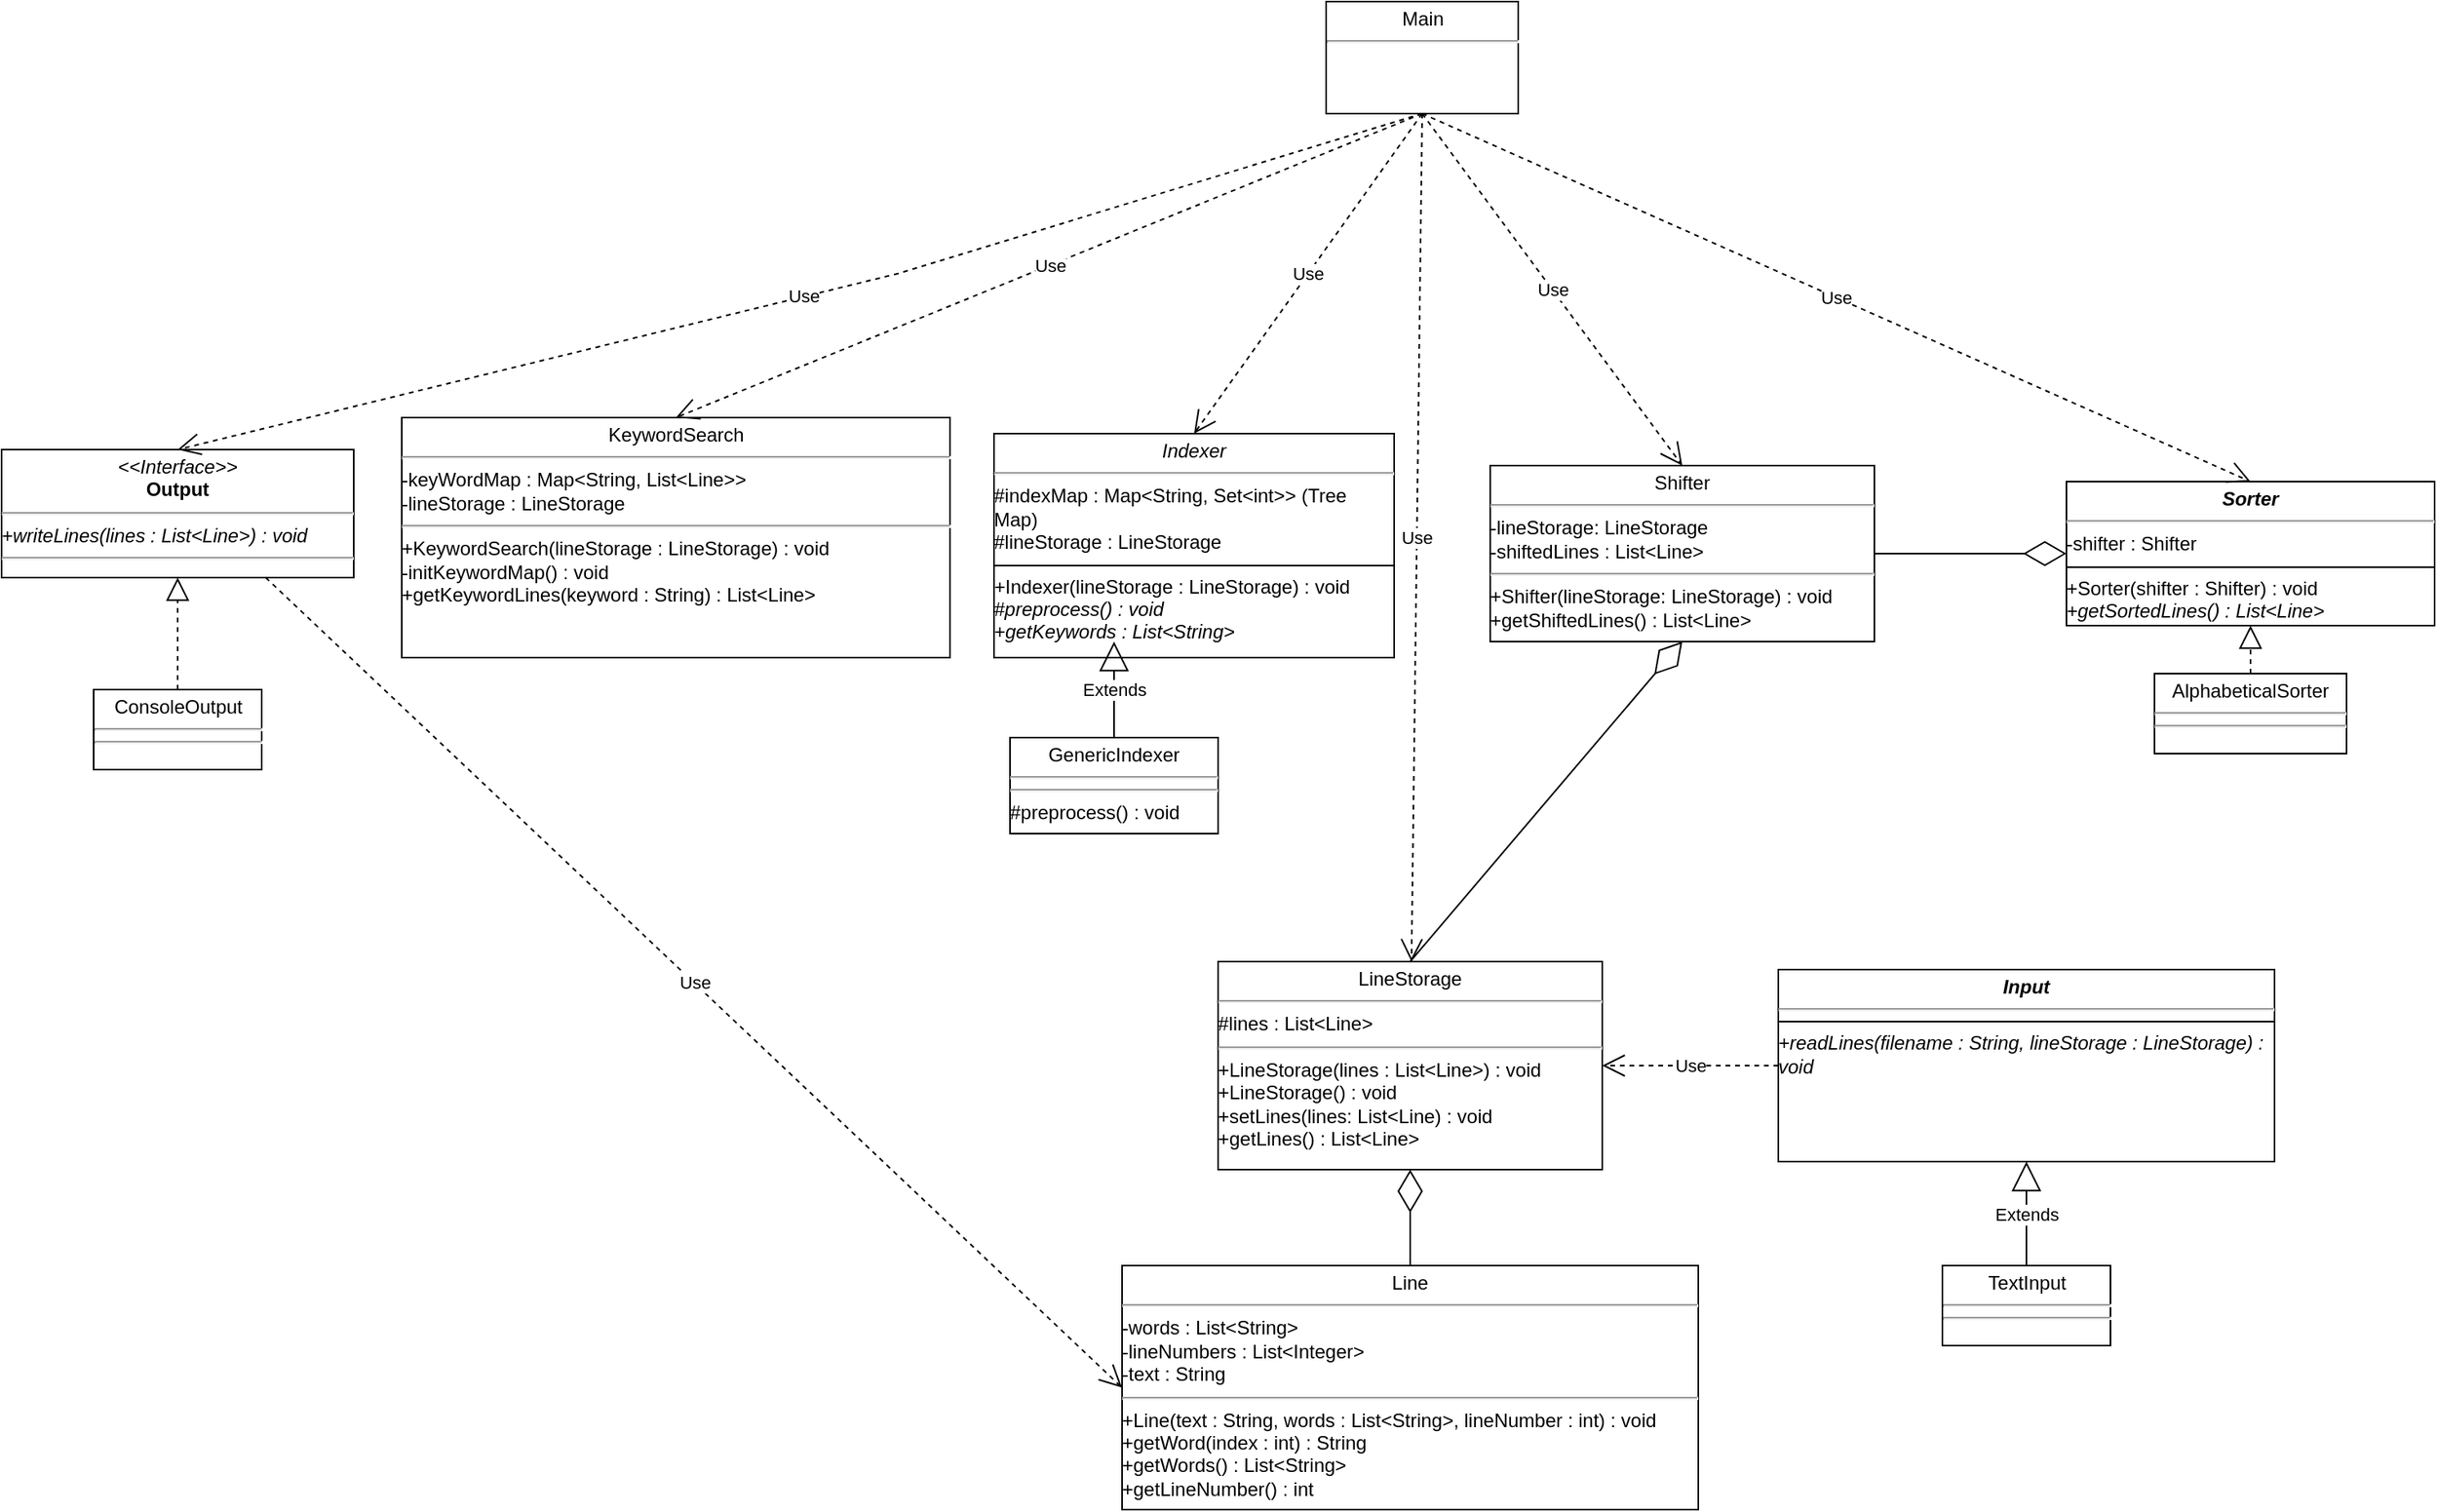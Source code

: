 <mxfile version="27.1.6">
  <diagram name="Page-1" id="6JbigkQtD5oib6Z55_C1">
    <mxGraphModel dx="3389" dy="884" grid="1" gridSize="10" guides="1" tooltips="1" connect="1" arrows="1" fold="1" page="1" pageScale="1" pageWidth="2000" pageHeight="2000" math="0" shadow="0">
      <root>
        <mxCell id="0" />
        <mxCell id="1" parent="0" />
        <mxCell id="k9HfRmUis4oXZjniWQAY-6" value="&lt;p style=&quot;margin:0px;margin-top:4px;text-align:center;&quot;&gt;&lt;b&gt;&lt;i&gt;Input&lt;/i&gt;&lt;/b&gt;&lt;/p&gt;&lt;hr&gt;&lt;hr size=&quot;1&quot; style=&quot;border-style:solid;&quot;&gt;&lt;div&gt;&lt;i&gt;+readLines(filename : String, lineStorage : LineStorage) : void&lt;/i&gt;&lt;div&gt;&lt;br&gt;&lt;/div&gt;&lt;/div&gt;" style="verticalAlign=top;align=left;overflow=fill;html=1;whiteSpace=wrap;" parent="1" vertex="1">
          <mxGeometry x="670" y="805" width="310" height="120" as="geometry" />
        </mxCell>
        <mxCell id="k9HfRmUis4oXZjniWQAY-8" value="&lt;p style=&quot;margin:0px;margin-top:4px;text-align:center;&quot;&gt;&lt;i&gt;&amp;lt;&amp;lt;Interface&amp;gt;&amp;gt;&lt;/i&gt;&lt;br&gt;&lt;b&gt;Output&lt;/b&gt;&lt;/p&gt;&lt;hr&gt;&lt;i&gt;+writeLines(lines : List&amp;lt;Line&amp;gt;) : void&lt;br&gt;&lt;/i&gt;&lt;hr&gt;&lt;div&gt;&lt;br&gt;&lt;/div&gt;" style="verticalAlign=top;align=left;overflow=fill;html=1;whiteSpace=wrap;" parent="1" vertex="1">
          <mxGeometry x="-440" y="480" width="220" height="80" as="geometry" />
        </mxCell>
        <mxCell id="k9HfRmUis4oXZjniWQAY-9" value="&lt;p style=&quot;margin:0px;margin-top:4px;text-align:center;&quot;&gt;TextInput&lt;/p&gt;&lt;hr&gt;&lt;hr&gt;" style="verticalAlign=top;align=left;overflow=fill;html=1;whiteSpace=wrap;" parent="1" vertex="1">
          <mxGeometry x="772.5" y="990" width="105" height="50" as="geometry" />
        </mxCell>
        <mxCell id="k9HfRmUis4oXZjniWQAY-12" value="&lt;p style=&quot;margin:0px;margin-top:4px;text-align:center;&quot;&gt;ConsoleOutput&lt;/p&gt;&lt;hr&gt;&lt;hr&gt;" style="verticalAlign=top;align=left;overflow=fill;html=1;whiteSpace=wrap;" parent="1" vertex="1">
          <mxGeometry x="-382.5" y="630" width="105" height="50" as="geometry" />
        </mxCell>
        <mxCell id="k9HfRmUis4oXZjniWQAY-15" value="&lt;p style=&quot;margin:0px;margin-top:4px;text-align:center;&quot;&gt;&lt;b&gt;&lt;i&gt;Sorter&lt;/i&gt;&lt;/b&gt;&lt;/p&gt;&lt;hr&gt;-shifter : Shifter&lt;br&gt;&lt;hr size=&quot;1&quot; style=&quot;border-style:solid;&quot;&gt;+Sorter(shifter : Shifter) : void&lt;div&gt;&lt;i&gt;+getSortedLines() : List&amp;lt;Line&amp;gt;&lt;/i&gt;&lt;/div&gt;" style="verticalAlign=top;align=left;overflow=fill;html=1;whiteSpace=wrap;" parent="1" vertex="1">
          <mxGeometry x="850" y="500" width="230" height="90" as="geometry" />
        </mxCell>
        <mxCell id="k9HfRmUis4oXZjniWQAY-16" value="&lt;p style=&quot;margin:0px;margin-top:4px;text-align:center;&quot;&gt;AlphabeticalSorter&lt;/p&gt;&lt;hr&gt;&lt;hr&gt;" style="verticalAlign=top;align=left;overflow=fill;html=1;whiteSpace=wrap;" parent="1" vertex="1">
          <mxGeometry x="905" y="620" width="120" height="50" as="geometry" />
        </mxCell>
        <mxCell id="k9HfRmUis4oXZjniWQAY-17" value="" style="endArrow=block;dashed=1;endFill=0;endSize=12;html=1;rounded=0;exitX=0.5;exitY=0;exitDx=0;exitDy=0;entryX=0.5;entryY=1;entryDx=0;entryDy=0;" parent="1" source="k9HfRmUis4oXZjniWQAY-16" target="k9HfRmUis4oXZjniWQAY-15" edge="1">
          <mxGeometry width="160" relative="1" as="geometry">
            <mxPoint x="820" y="600" as="sourcePoint" />
            <mxPoint x="770" y="550" as="targetPoint" />
            <Array as="points" />
          </mxGeometry>
        </mxCell>
        <mxCell id="k9HfRmUis4oXZjniWQAY-18" value="&lt;p style=&quot;margin:0px;margin-top:4px;text-align:center;&quot;&gt;Shifter&lt;/p&gt;&lt;hr&gt;-lineStorage: LineStorage&lt;div&gt;-shiftedLines : List&amp;lt;Line&amp;gt;&lt;br&gt;&lt;hr&gt;+Shifter(lineStorage: LineStorage) : void&lt;br&gt;&lt;div&gt;+getShiftedLines() : List&amp;lt;Line&amp;gt;&lt;/div&gt;&lt;/div&gt;" style="verticalAlign=top;align=left;overflow=fill;html=1;whiteSpace=wrap;" parent="1" vertex="1">
          <mxGeometry x="490" y="490" width="240" height="110" as="geometry" />
        </mxCell>
        <mxCell id="k9HfRmUis4oXZjniWQAY-20" value="&lt;p style=&quot;margin:0px;margin-top:4px;text-align:center;&quot;&gt;KeywordSearch&lt;/p&gt;&lt;hr&gt;-keyWordMap : Map&amp;lt;String, List&amp;lt;Line&amp;gt;&amp;gt;&lt;div&gt;&lt;span style=&quot;background-color: transparent; color: light-dark(rgb(0, 0, 0), rgb(255, 255, 255));&quot;&gt;-lineStorage : LineStorage&lt;/span&gt;&lt;/div&gt;&lt;div&gt;&lt;hr&gt;+KeywordSearch(lineStorage : LineStorage) : void&lt;/div&gt;&lt;div&gt;-initKeywordMap() : void&lt;/div&gt;&lt;div&gt;+getKeywordLines(keyword : String) : List&amp;lt;Line&amp;gt;&lt;/div&gt;" style="verticalAlign=top;align=left;overflow=fill;html=1;whiteSpace=wrap;" parent="1" vertex="1">
          <mxGeometry x="-190" y="460" width="342.5" height="150" as="geometry" />
        </mxCell>
        <mxCell id="k9HfRmUis4oXZjniWQAY-21" value="&lt;p style=&quot;margin:0px;margin-top:4px;text-align:center;&quot;&gt;LineStorage&lt;/p&gt;&lt;hr&gt;#lines : List&amp;lt;Line&amp;gt;&lt;br&gt;&lt;hr&gt;+LineStorage(lines : List&amp;lt;Line&amp;gt;) : void&lt;div&gt;+LineStorage() : void&lt;br&gt;&lt;div&gt;+setLines(lines: List&amp;lt;Line) : void&lt;br&gt;&lt;div&gt;+getLines() : List&amp;lt;Line&amp;gt;&lt;/div&gt;&lt;/div&gt;&lt;/div&gt;" style="verticalAlign=top;align=left;overflow=fill;html=1;whiteSpace=wrap;" parent="1" vertex="1">
          <mxGeometry x="320" y="800" width="240" height="130" as="geometry" />
        </mxCell>
        <mxCell id="k9HfRmUis4oXZjniWQAY-27" value="" style="endArrow=block;dashed=1;endFill=0;endSize=12;html=1;rounded=0;exitX=0.5;exitY=0;exitDx=0;exitDy=0;entryX=0.5;entryY=1;entryDx=0;entryDy=0;" parent="1" source="k9HfRmUis4oXZjniWQAY-12" target="k9HfRmUis4oXZjniWQAY-8" edge="1">
          <mxGeometry width="160" relative="1" as="geometry">
            <mxPoint x="490" y="1260" as="sourcePoint" />
            <mxPoint x="650" y="1260" as="targetPoint" />
          </mxGeometry>
        </mxCell>
        <mxCell id="k9HfRmUis4oXZjniWQAY-28" value="&lt;p style=&quot;margin:0px;margin-top:4px;text-align:center;&quot;&gt;Main&lt;/p&gt;&lt;hr&gt;" style="verticalAlign=top;align=left;overflow=fill;html=1;whiteSpace=wrap;" parent="1" vertex="1">
          <mxGeometry x="387.5" y="200" width="120" height="70" as="geometry" />
        </mxCell>
        <mxCell id="JFAIEYtNB2LarUCZhCXe-1" value="&lt;p style=&quot;margin:0px;margin-top:4px;text-align:center;&quot;&gt;&lt;i style=&quot;&quot;&gt;Indexer&lt;/i&gt;&lt;/p&gt;&lt;hr&gt;#indexMap : Map&amp;lt;String, Set&amp;lt;int&amp;gt;&amp;gt; (Tree Map)&lt;div&gt;#lineStorage : LineStorage&lt;br&gt;&lt;hr size=&quot;1&quot; style=&quot;border-style:solid;&quot;&gt;&lt;i&gt;+&lt;/i&gt;Indexer(lineStorage : LineStorage) : void&lt;/div&gt;&lt;div&gt;&lt;i&gt;#preprocess() : void&lt;/i&gt;&lt;/div&gt;&lt;div&gt;&lt;i&gt;+getKeywords : List&amp;lt;String&amp;gt;&lt;/i&gt;&lt;/div&gt;" style="verticalAlign=top;align=left;overflow=fill;html=1;whiteSpace=wrap;" parent="1" vertex="1">
          <mxGeometry x="180" y="470" width="250" height="140" as="geometry" />
        </mxCell>
        <mxCell id="JFAIEYtNB2LarUCZhCXe-3" value="&lt;p style=&quot;margin:0px;margin-top:4px;text-align:center;&quot;&gt;GenericIndexer&lt;/p&gt;&lt;hr&gt;&lt;hr&gt;#preprocess() : void&lt;div&gt;&lt;br&gt;&lt;/div&gt;" style="verticalAlign=top;align=left;overflow=fill;html=1;whiteSpace=wrap;" parent="1" vertex="1">
          <mxGeometry x="190" y="660" width="130" height="60" as="geometry" />
        </mxCell>
        <mxCell id="JFAIEYtNB2LarUCZhCXe-5" value="Extends" style="endArrow=block;endSize=16;endFill=0;html=1;rounded=0;exitX=0.5;exitY=0;exitDx=0;exitDy=0;" parent="1" source="JFAIEYtNB2LarUCZhCXe-3" edge="1">
          <mxGeometry width="160" relative="1" as="geometry">
            <mxPoint x="-15" y="1135" as="sourcePoint" />
            <mxPoint x="255" y="600" as="targetPoint" />
          </mxGeometry>
        </mxCell>
        <mxCell id="JFAIEYtNB2LarUCZhCXe-6" value="&lt;p style=&quot;margin:0px;margin-top:4px;text-align:center;&quot;&gt;Line&lt;/p&gt;&lt;hr&gt;-words : List&amp;lt;String&amp;gt;&lt;div&gt;-lineNumbers : List&amp;lt;Integer&amp;gt;&lt;/div&gt;&lt;div&gt;-text : String&lt;/div&gt;&lt;div&gt;&lt;div&gt;&lt;hr&gt;+Line(text : String, words : List&amp;lt;String&amp;gt;, lineNumber : int) : void&lt;/div&gt;&lt;/div&gt;&lt;div&gt;+getWord(index : int) : String&lt;/div&gt;&lt;div&gt;+getWords() : List&amp;lt;String&amp;gt;&lt;/div&gt;&lt;div&gt;+getLineNumber() : int&lt;/div&gt;" style="verticalAlign=top;align=left;overflow=fill;html=1;whiteSpace=wrap;" parent="1" vertex="1">
          <mxGeometry x="260" y="990" width="360" height="152.5" as="geometry" />
        </mxCell>
        <mxCell id="JFAIEYtNB2LarUCZhCXe-7" value="" style="endArrow=diamondThin;endFill=0;endSize=24;html=1;rounded=0;exitX=0.5;exitY=0;exitDx=0;exitDy=0;entryX=0.5;entryY=1;entryDx=0;entryDy=0;" parent="1" source="JFAIEYtNB2LarUCZhCXe-6" target="k9HfRmUis4oXZjniWQAY-21" edge="1">
          <mxGeometry width="160" relative="1" as="geometry">
            <mxPoint x="650" y="890" as="sourcePoint" />
            <mxPoint x="810" y="890" as="targetPoint" />
          </mxGeometry>
        </mxCell>
        <mxCell id="rZ3ON5Htc5HRTa7LvLeY-1" value="Use" style="endArrow=open;endSize=12;dashed=1;html=1;rounded=0;exitX=0.75;exitY=1;exitDx=0;exitDy=0;entryX=0;entryY=0.5;entryDx=0;entryDy=0;" parent="1" source="k9HfRmUis4oXZjniWQAY-8" target="JFAIEYtNB2LarUCZhCXe-6" edge="1">
          <mxGeometry width="160" relative="1" as="geometry">
            <mxPoint x="690" y="1130" as="sourcePoint" />
            <mxPoint x="850" y="1130" as="targetPoint" />
          </mxGeometry>
        </mxCell>
        <mxCell id="rZ3ON5Htc5HRTa7LvLeY-14" value="Extends" style="endArrow=block;endSize=16;endFill=0;html=1;rounded=0;exitX=0.5;exitY=0;exitDx=0;exitDy=0;entryX=0.5;entryY=1;entryDx=0;entryDy=0;" parent="1" source="k9HfRmUis4oXZjniWQAY-9" target="k9HfRmUis4oXZjniWQAY-6" edge="1">
          <mxGeometry width="160" relative="1" as="geometry">
            <mxPoint x="510" y="960" as="sourcePoint" />
            <mxPoint x="670" y="960" as="targetPoint" />
          </mxGeometry>
        </mxCell>
        <mxCell id="rZ3ON5Htc5HRTa7LvLeY-22" value="Use" style="endArrow=open;endSize=12;dashed=1;html=1;rounded=0;exitX=0.5;exitY=1;exitDx=0;exitDy=0;entryX=0.5;entryY=0;entryDx=0;entryDy=0;" parent="1" source="k9HfRmUis4oXZjniWQAY-28" target="JFAIEYtNB2LarUCZhCXe-1" edge="1">
          <mxGeometry width="160" relative="1" as="geometry">
            <mxPoint x="340" y="600" as="sourcePoint" />
            <mxPoint x="500" y="600" as="targetPoint" />
          </mxGeometry>
        </mxCell>
        <mxCell id="rZ3ON5Htc5HRTa7LvLeY-24" value="Use" style="endArrow=open;endSize=12;dashed=1;html=1;rounded=0;entryX=0.5;entryY=0;entryDx=0;entryDy=0;exitX=0.5;exitY=1;exitDx=0;exitDy=0;" parent="1" source="k9HfRmUis4oXZjniWQAY-28" target="k9HfRmUis4oXZjniWQAY-20" edge="1">
          <mxGeometry width="160" relative="1" as="geometry">
            <mxPoint x="534" y="330" as="sourcePoint" />
            <mxPoint x="410" y="530" as="targetPoint" />
          </mxGeometry>
        </mxCell>
        <mxCell id="rZ3ON5Htc5HRTa7LvLeY-25" value="Use" style="endArrow=open;endSize=12;dashed=1;html=1;rounded=0;exitX=0.5;exitY=1;exitDx=0;exitDy=0;entryX=0.5;entryY=0;entryDx=0;entryDy=0;" parent="1" source="k9HfRmUis4oXZjniWQAY-28" target="k9HfRmUis4oXZjniWQAY-18" edge="1">
          <mxGeometry width="160" relative="1" as="geometry">
            <mxPoint x="534" y="320" as="sourcePoint" />
            <mxPoint x="410" y="520" as="targetPoint" />
          </mxGeometry>
        </mxCell>
        <mxCell id="rZ3ON5Htc5HRTa7LvLeY-27" value="Use" style="endArrow=open;endSize=12;dashed=1;html=1;rounded=0;exitX=0.5;exitY=1;exitDx=0;exitDy=0;entryX=0.5;entryY=0;entryDx=0;entryDy=0;" parent="1" source="k9HfRmUis4oXZjniWQAY-28" target="k9HfRmUis4oXZjniWQAY-15" edge="1">
          <mxGeometry width="160" relative="1" as="geometry">
            <mxPoint x="660" y="370" as="sourcePoint" />
            <mxPoint x="1067" y="560" as="targetPoint" />
          </mxGeometry>
        </mxCell>
        <mxCell id="rZ3ON5Htc5HRTa7LvLeY-30" value="Use" style="endArrow=open;endSize=12;dashed=1;html=1;rounded=0;entryX=0.5;entryY=0;entryDx=0;entryDy=0;exitX=0.5;exitY=1;exitDx=0;exitDy=0;" parent="1" source="k9HfRmUis4oXZjniWQAY-28" target="k9HfRmUis4oXZjniWQAY-8" edge="1">
          <mxGeometry width="160" relative="1" as="geometry">
            <mxPoint x="629" y="370" as="sourcePoint" />
            <mxPoint x="180" y="560" as="targetPoint" />
            <Array as="points">
              <mxPoint x="120" y="370" />
            </Array>
          </mxGeometry>
        </mxCell>
        <mxCell id="cKuu_-djgyyRTVqPCM6f-5" value="" style="endArrow=diamondThin;endFill=0;endSize=24;html=1;rounded=0;exitX=0.5;exitY=0;exitDx=0;exitDy=0;entryX=0.5;entryY=1;entryDx=0;entryDy=0;" edge="1" parent="1" source="k9HfRmUis4oXZjniWQAY-21" target="k9HfRmUis4oXZjniWQAY-18">
          <mxGeometry width="160" relative="1" as="geometry">
            <mxPoint x="560" y="600" as="sourcePoint" />
            <mxPoint x="720" y="600" as="targetPoint" />
          </mxGeometry>
        </mxCell>
        <mxCell id="cKuu_-djgyyRTVqPCM6f-7" value="" style="endArrow=diamondThin;endFill=0;endSize=24;html=1;rounded=0;exitX=1;exitY=0.5;exitDx=0;exitDy=0;entryX=0;entryY=0.5;entryDx=0;entryDy=0;" edge="1" parent="1" source="k9HfRmUis4oXZjniWQAY-18" target="k9HfRmUis4oXZjniWQAY-15">
          <mxGeometry width="160" relative="1" as="geometry">
            <mxPoint x="560" y="860" as="sourcePoint" />
            <mxPoint x="800" y="535" as="targetPoint" />
          </mxGeometry>
        </mxCell>
        <mxCell id="cKuu_-djgyyRTVqPCM6f-8" value="Use" style="endArrow=open;endSize=12;dashed=1;html=1;rounded=0;exitX=0;exitY=0.5;exitDx=0;exitDy=0;entryX=1;entryY=0.5;entryDx=0;entryDy=0;" edge="1" parent="1" source="k9HfRmUis4oXZjniWQAY-6" target="k9HfRmUis4oXZjniWQAY-21">
          <mxGeometry width="160" relative="1" as="geometry">
            <mxPoint x="430" y="700" as="sourcePoint" />
            <mxPoint x="590" y="700" as="targetPoint" />
          </mxGeometry>
        </mxCell>
        <mxCell id="cKuu_-djgyyRTVqPCM6f-9" value="Use" style="endArrow=open;endSize=12;dashed=1;html=1;rounded=0;exitX=0.5;exitY=1;exitDx=0;exitDy=0;" edge="1" parent="1" source="k9HfRmUis4oXZjniWQAY-28" target="k9HfRmUis4oXZjniWQAY-21">
          <mxGeometry width="160" relative="1" as="geometry">
            <mxPoint x="240" y="650" as="sourcePoint" />
            <mxPoint x="400" y="650" as="targetPoint" />
          </mxGeometry>
        </mxCell>
      </root>
    </mxGraphModel>
  </diagram>
</mxfile>
